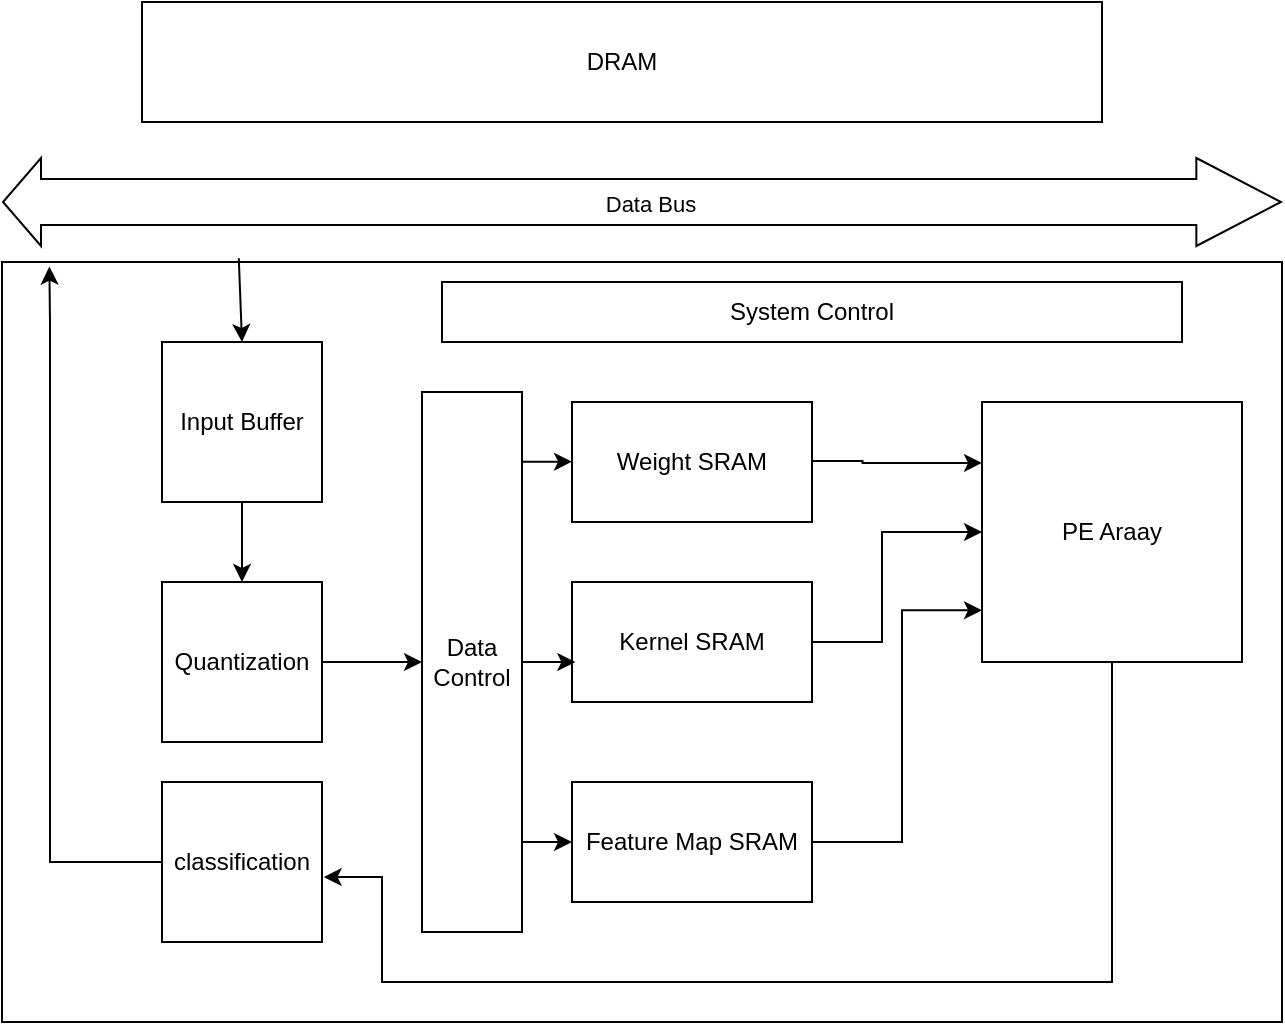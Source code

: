 <mxfile version="26.0.6">
  <diagram name="第 1 页" id="R4DH0BJwS-mU8cT8XBzc">
    <mxGraphModel dx="1195" dy="615" grid="1" gridSize="10" guides="1" tooltips="1" connect="1" arrows="1" fold="1" page="1" pageScale="1" pageWidth="827" pageHeight="1169" math="0" shadow="0">
      <root>
        <mxCell id="0" />
        <mxCell id="1" parent="0" />
        <mxCell id="OkDpywnv8kksOyAQZFO7-1" value="DRAM" style="rounded=0;whiteSpace=wrap;html=1;" vertex="1" parent="1">
          <mxGeometry x="160" y="100" width="480" height="60" as="geometry" />
        </mxCell>
        <mxCell id="OkDpywnv8kksOyAQZFO7-2" value="" style="shape=flexArrow;endArrow=classic;startArrow=classic;html=1;rounded=0;strokeWidth=1;width=23;endSize=13.777;" edge="1" parent="1">
          <mxGeometry width="100" height="100" relative="1" as="geometry">
            <mxPoint x="90" y="200" as="sourcePoint" />
            <mxPoint x="730" y="200" as="targetPoint" />
          </mxGeometry>
        </mxCell>
        <mxCell id="OkDpywnv8kksOyAQZFO7-3" value="Data Bus" style="edgeLabel;html=1;align=center;verticalAlign=middle;resizable=0;points=[];" vertex="1" connectable="0" parent="OkDpywnv8kksOyAQZFO7-2">
          <mxGeometry x="0.013" y="-1" relative="1" as="geometry">
            <mxPoint as="offset" />
          </mxGeometry>
        </mxCell>
        <mxCell id="OkDpywnv8kksOyAQZFO7-6" value="" style="rounded=0;whiteSpace=wrap;html=1;" vertex="1" parent="1">
          <mxGeometry x="90" y="230" width="640" height="380" as="geometry" />
        </mxCell>
        <mxCell id="OkDpywnv8kksOyAQZFO7-25" style="edgeStyle=orthogonalEdgeStyle;rounded=0;orthogonalLoop=1;jettySize=auto;html=1;entryX=-0.002;entryY=0.229;entryDx=0;entryDy=0;entryPerimeter=0;" edge="1" parent="1">
          <mxGeometry relative="1" as="geometry">
            <mxPoint x="470.26" y="329.47" as="sourcePoint" />
            <mxPoint x="580" y="330.49" as="targetPoint" />
            <Array as="points">
              <mxPoint x="520.26" y="329.72" />
              <mxPoint x="520.26" y="330.72" />
            </Array>
          </mxGeometry>
        </mxCell>
        <mxCell id="OkDpywnv8kksOyAQZFO7-7" value="Weight SRAM" style="rounded=0;whiteSpace=wrap;html=1;" vertex="1" parent="1">
          <mxGeometry x="375" y="300" width="120" height="60" as="geometry" />
        </mxCell>
        <mxCell id="OkDpywnv8kksOyAQZFO7-24" style="edgeStyle=orthogonalEdgeStyle;rounded=0;orthogonalLoop=1;jettySize=auto;html=1;exitX=1;exitY=0.5;exitDx=0;exitDy=0;" edge="1" parent="1" source="OkDpywnv8kksOyAQZFO7-8" target="OkDpywnv8kksOyAQZFO7-9">
          <mxGeometry relative="1" as="geometry">
            <Array as="points">
              <mxPoint x="530" y="420" />
              <mxPoint x="530" y="365" />
            </Array>
          </mxGeometry>
        </mxCell>
        <mxCell id="OkDpywnv8kksOyAQZFO7-8" value="Kernel SRAM" style="rounded=0;whiteSpace=wrap;html=1;" vertex="1" parent="1">
          <mxGeometry x="375" y="390" width="120" height="60" as="geometry" />
        </mxCell>
        <mxCell id="OkDpywnv8kksOyAQZFO7-9" value="PE Araay" style="whiteSpace=wrap;html=1;aspect=fixed;" vertex="1" parent="1">
          <mxGeometry x="580" y="300" width="130" height="130" as="geometry" />
        </mxCell>
        <mxCell id="OkDpywnv8kksOyAQZFO7-10" value="System Control" style="rounded=0;whiteSpace=wrap;html=1;" vertex="1" parent="1">
          <mxGeometry x="310" y="240" width="370" height="30" as="geometry" />
        </mxCell>
        <mxCell id="OkDpywnv8kksOyAQZFO7-11" value="Data Control" style="rounded=0;whiteSpace=wrap;html=1;" vertex="1" parent="1">
          <mxGeometry x="300" y="295" width="50" height="270" as="geometry" />
        </mxCell>
        <mxCell id="OkDpywnv8kksOyAQZFO7-22" value="" style="edgeStyle=orthogonalEdgeStyle;rounded=0;orthogonalLoop=1;jettySize=auto;html=1;" edge="1" parent="1" source="OkDpywnv8kksOyAQZFO7-12" target="OkDpywnv8kksOyAQZFO7-11">
          <mxGeometry relative="1" as="geometry" />
        </mxCell>
        <mxCell id="OkDpywnv8kksOyAQZFO7-12" value="Quantization" style="whiteSpace=wrap;html=1;aspect=fixed;" vertex="1" parent="1">
          <mxGeometry x="170" y="390" width="80" height="80" as="geometry" />
        </mxCell>
        <mxCell id="OkDpywnv8kksOyAQZFO7-16" value="" style="edgeStyle=orthogonalEdgeStyle;rounded=0;orthogonalLoop=1;jettySize=auto;html=1;" edge="1" parent="1" source="OkDpywnv8kksOyAQZFO7-13" target="OkDpywnv8kksOyAQZFO7-12">
          <mxGeometry relative="1" as="geometry" />
        </mxCell>
        <mxCell id="OkDpywnv8kksOyAQZFO7-13" value="Input Buffer" style="whiteSpace=wrap;html=1;aspect=fixed;" vertex="1" parent="1">
          <mxGeometry x="170" y="270" width="80" height="80" as="geometry" />
        </mxCell>
        <mxCell id="OkDpywnv8kksOyAQZFO7-14" value="" style="endArrow=classic;html=1;rounded=0;entryX=0.5;entryY=0;entryDx=0;entryDy=0;exitX=0.185;exitY=-0.005;exitDx=0;exitDy=0;exitPerimeter=0;" edge="1" parent="1" source="OkDpywnv8kksOyAQZFO7-6" target="OkDpywnv8kksOyAQZFO7-13">
          <mxGeometry width="50" height="50" relative="1" as="geometry">
            <mxPoint x="200" y="229" as="sourcePoint" />
            <mxPoint x="440" y="230" as="targetPoint" />
          </mxGeometry>
        </mxCell>
        <mxCell id="OkDpywnv8kksOyAQZFO7-19" value="Feature Map SRAM" style="rounded=0;whiteSpace=wrap;html=1;" vertex="1" parent="1">
          <mxGeometry x="375" y="490" width="120" height="60" as="geometry" />
        </mxCell>
        <mxCell id="OkDpywnv8kksOyAQZFO7-23" style="edgeStyle=orthogonalEdgeStyle;rounded=0;orthogonalLoop=1;jettySize=auto;html=1;entryX=0;entryY=0.801;entryDx=0;entryDy=0;entryPerimeter=0;" edge="1" parent="1" source="OkDpywnv8kksOyAQZFO7-19" target="OkDpywnv8kksOyAQZFO7-9">
          <mxGeometry relative="1" as="geometry">
            <Array as="points">
              <mxPoint x="540" y="520" />
              <mxPoint x="540" y="404" />
            </Array>
          </mxGeometry>
        </mxCell>
        <mxCell id="OkDpywnv8kksOyAQZFO7-26" value="classification" style="whiteSpace=wrap;html=1;aspect=fixed;" vertex="1" parent="1">
          <mxGeometry x="170" y="490" width="80" height="80" as="geometry" />
        </mxCell>
        <mxCell id="OkDpywnv8kksOyAQZFO7-27" style="edgeStyle=orthogonalEdgeStyle;rounded=0;orthogonalLoop=1;jettySize=auto;html=1;entryX=0.014;entryY=0.667;entryDx=0;entryDy=0;entryPerimeter=0;" edge="1" parent="1" source="OkDpywnv8kksOyAQZFO7-11" target="OkDpywnv8kksOyAQZFO7-8">
          <mxGeometry relative="1" as="geometry" />
        </mxCell>
        <mxCell id="OkDpywnv8kksOyAQZFO7-29" value="" style="endArrow=classic;html=1;rounded=0;entryX=0;entryY=0.5;entryDx=0;entryDy=0;" edge="1" parent="1" target="OkDpywnv8kksOyAQZFO7-19">
          <mxGeometry width="50" height="50" relative="1" as="geometry">
            <mxPoint x="350" y="520" as="sourcePoint" />
            <mxPoint x="370" y="460" as="targetPoint" />
          </mxGeometry>
        </mxCell>
        <mxCell id="OkDpywnv8kksOyAQZFO7-30" value="" style="endArrow=classic;html=1;rounded=0;entryX=0;entryY=0.5;entryDx=0;entryDy=0;" edge="1" parent="1">
          <mxGeometry width="50" height="50" relative="1" as="geometry">
            <mxPoint x="350" y="329.83" as="sourcePoint" />
            <mxPoint x="375" y="329.83" as="targetPoint" />
          </mxGeometry>
        </mxCell>
        <mxCell id="OkDpywnv8kksOyAQZFO7-31" style="edgeStyle=orthogonalEdgeStyle;rounded=0;orthogonalLoop=1;jettySize=auto;html=1;entryX=1.01;entryY=0.594;entryDx=0;entryDy=0;entryPerimeter=0;" edge="1" parent="1" source="OkDpywnv8kksOyAQZFO7-9" target="OkDpywnv8kksOyAQZFO7-26">
          <mxGeometry relative="1" as="geometry">
            <Array as="points">
              <mxPoint x="645" y="590" />
              <mxPoint x="280" y="590" />
              <mxPoint x="280" y="538" />
            </Array>
          </mxGeometry>
        </mxCell>
        <mxCell id="OkDpywnv8kksOyAQZFO7-34" style="edgeStyle=orthogonalEdgeStyle;rounded=0;orthogonalLoop=1;jettySize=auto;html=1;entryX=0.037;entryY=0.006;entryDx=0;entryDy=0;entryPerimeter=0;" edge="1" parent="1" source="OkDpywnv8kksOyAQZFO7-26" target="OkDpywnv8kksOyAQZFO7-6">
          <mxGeometry relative="1" as="geometry">
            <Array as="points">
              <mxPoint x="114" y="530" />
              <mxPoint x="114" y="260" />
            </Array>
          </mxGeometry>
        </mxCell>
      </root>
    </mxGraphModel>
  </diagram>
</mxfile>
